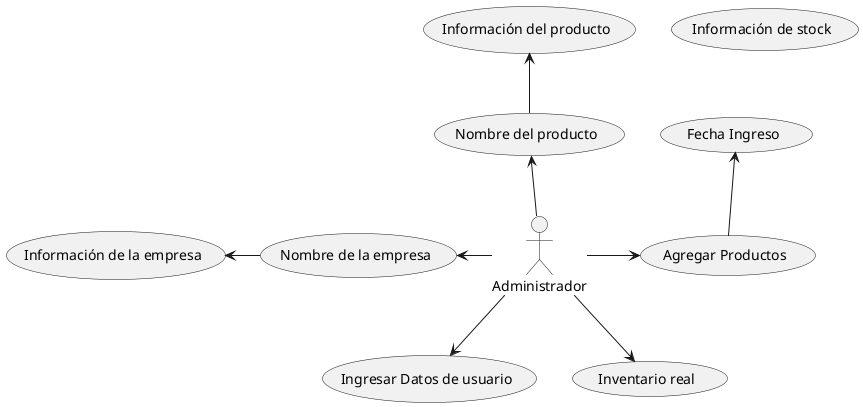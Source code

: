 @startuml
actor Administrador as administrador
usecase (Ingresar Datos de usuario)as ingresarDatos
administrador-down->ingresarDatos

Usecase (Agregar Productos)as productos
administrador-right-> productos
productos-up->(Fecha Ingreso)

usecase (Nombre de la empresa)as empresa
administrador-left->empresa
empresa-left->(Información de la empresa)

usecase (Nombre del producto)as producto
administrador-up->producto
producto-up->(Información del producto)

usecase (Información de stock)as Stock
administrador-down->(Inventario real)


@enduml
